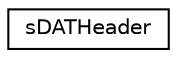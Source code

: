 digraph "Graphical Class Hierarchy"
{
  edge [fontname="Helvetica",fontsize="10",labelfontname="Helvetica",labelfontsize="10"];
  node [fontname="Helvetica",fontsize="10",shape=record];
  rankdir="LR";
  Node1 [label="sDATHeader",height=0.2,width=0.4,color="black", fillcolor="white", style="filled",URL="$d9/d24/structs_d_a_t_header.html",tooltip="Internal class related to DatFile. "];
}
